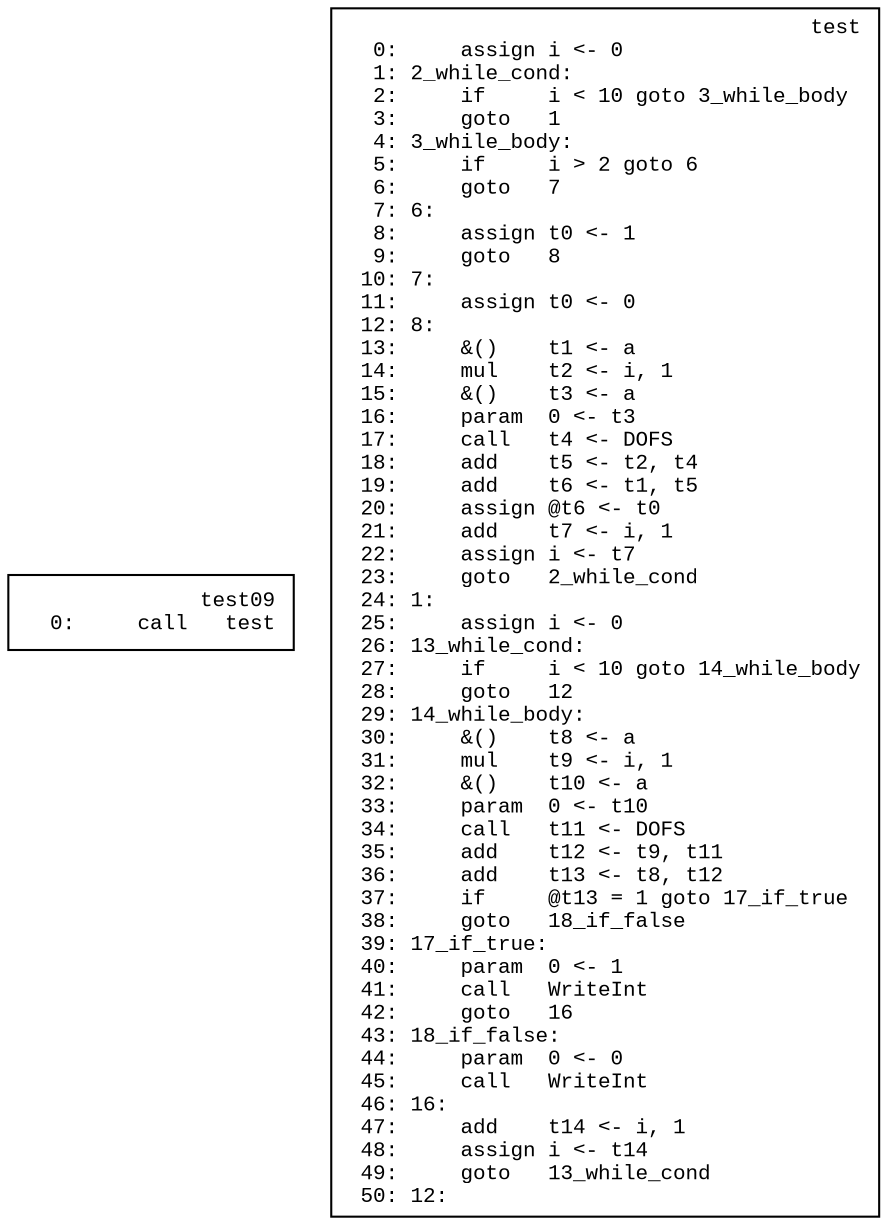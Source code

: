 digraph IR {
  graph [fontname="Times New Roman",fontsize=10];
  node  [fontname="Courier New",fontsize=10];
  edge  [fontname="Times New Roman",fontsize=10];

  // scope 'test09'
  test09_cb [label="test09\r  0:     call   test\l",shape=box]
  // scope 'test'
  test_cb [label="test\r  0:     assign i <- 0\l  1: 2_while_cond:\l  2:     if     i < 10 goto 3_while_body\l  3:     goto   1\l  4: 3_while_body:\l  5:     if     i > 2 goto 6\l  6:     goto   7\l  7: 6:\l  8:     assign t0 <- 1\l  9:     goto   8\l 10: 7:\l 11:     assign t0 <- 0\l 12: 8:\l 13:     &()    t1 <- a\l 14:     mul    t2 <- i, 1\l 15:     &()    t3 <- a\l 16:     param  0 <- t3\l 17:     call   t4 <- DOFS\l 18:     add    t5 <- t2, t4\l 19:     add    t6 <- t1, t5\l 20:     assign @t6 <- t0\l 21:     add    t7 <- i, 1\l 22:     assign i <- t7\l 23:     goto   2_while_cond\l 24: 1:\l 25:     assign i <- 0\l 26: 13_while_cond:\l 27:     if     i < 10 goto 14_while_body\l 28:     goto   12\l 29: 14_while_body:\l 30:     &()    t8 <- a\l 31:     mul    t9 <- i, 1\l 32:     &()    t10 <- a\l 33:     param  0 <- t10\l 34:     call   t11 <- DOFS\l 35:     add    t12 <- t9, t11\l 36:     add    t13 <- t8, t12\l 37:     if     @t13 = 1 goto 17_if_true\l 38:     goto   18_if_false\l 39: 17_if_true:\l 40:     param  0 <- 1\l 41:     call   WriteInt\l 42:     goto   16\l 43: 18_if_false:\l 44:     param  0 <- 0\l 45:     call   WriteInt\l 46: 16:\l 47:     add    t14 <- i, 1\l 48:     assign i <- t14\l 49:     goto   13_while_cond\l 50: 12:\l",shape=box]
}
